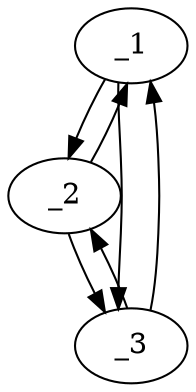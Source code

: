 digraph f1626_05 {
	_1	 [x="40.000000",
		y="111.000000"];
	_2	 [x="49.000000",
		y="111.000000"];
	_1 -> _2	 [angle="0.000000",
		orient="0.000000"];
	_3	 [x="48.000000",
		y="126.000000"];
	_1 -> _3	 [angle="1.080839",
		orient="0.882353"];
	_2 -> _1	 [angle="3.141593",
		orient="0.000000"];
	_2 -> _3	 [angle="1.637364",
		orient="0.997785"];
	_3 -> _1	 [angle="-2.060754",
		orient="-0.882353"];
	_3 -> _2	 [angle="-1.504228",
		orient="-0.997785"];
}
